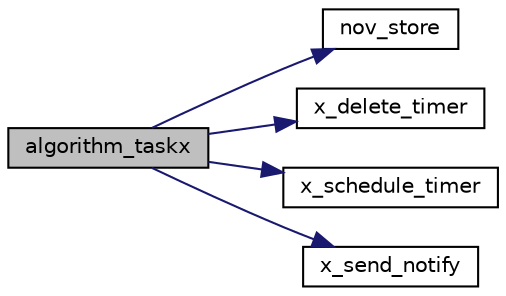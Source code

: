 digraph "algorithm_taskx"
{
 // INTERACTIVE_SVG=YES
  edge [fontname="Helvetica",fontsize="10",labelfontname="Helvetica",labelfontsize="10"];
  node [fontname="Helvetica",fontsize="10",shape=record];
  rankdir="LR";
  Node1 [label="algorithm_taskx",height=0.2,width=0.4,color="black", fillcolor="grey75", style="filled", fontcolor="black"];
  Node1 -> Node2 [color="midnightblue",fontsize="10",style="solid",fontname="Helvetica"];
  Node2 [label="nov_store",height=0.2,width=0.4,color="black", fillcolor="white", style="filled",URL="$d3/d52/a00023.html#a90aef186f45a15d94bf0247122194991",tooltip="Writes NOV storage to EEPROM. "];
  Node1 -> Node3 [color="midnightblue",fontsize="10",style="solid",fontname="Helvetica"];
  Node3 [label="x_delete_timer",height=0.2,width=0.4,color="black", fillcolor="white", style="filled",URL="$d5/d79/a00030.html#ab69e9af4cfa717e870d587906283635c",tooltip="OS timer delete request. "];
  Node1 -> Node4 [color="midnightblue",fontsize="10",style="solid",fontname="Helvetica"];
  Node4 [label="x_schedule_timer",height=0.2,width=0.4,color="black", fillcolor="white", style="filled",URL="$d5/d79/a00030.html#a9e3befaa21e83f196f74201deed85346",tooltip="OS timer configuration request. "];
  Node1 -> Node5 [color="midnightblue",fontsize="10",style="solid",fontname="Helvetica"];
  Node5 [label="x_send_notify",height=0.2,width=0.4,color="black", fillcolor="white", style="filled",URL="$d5/d79/a00030.html#ae17b0bb16da3c471bb6074bb4c4d0fee",tooltip="OS notification processing request. "];
}
